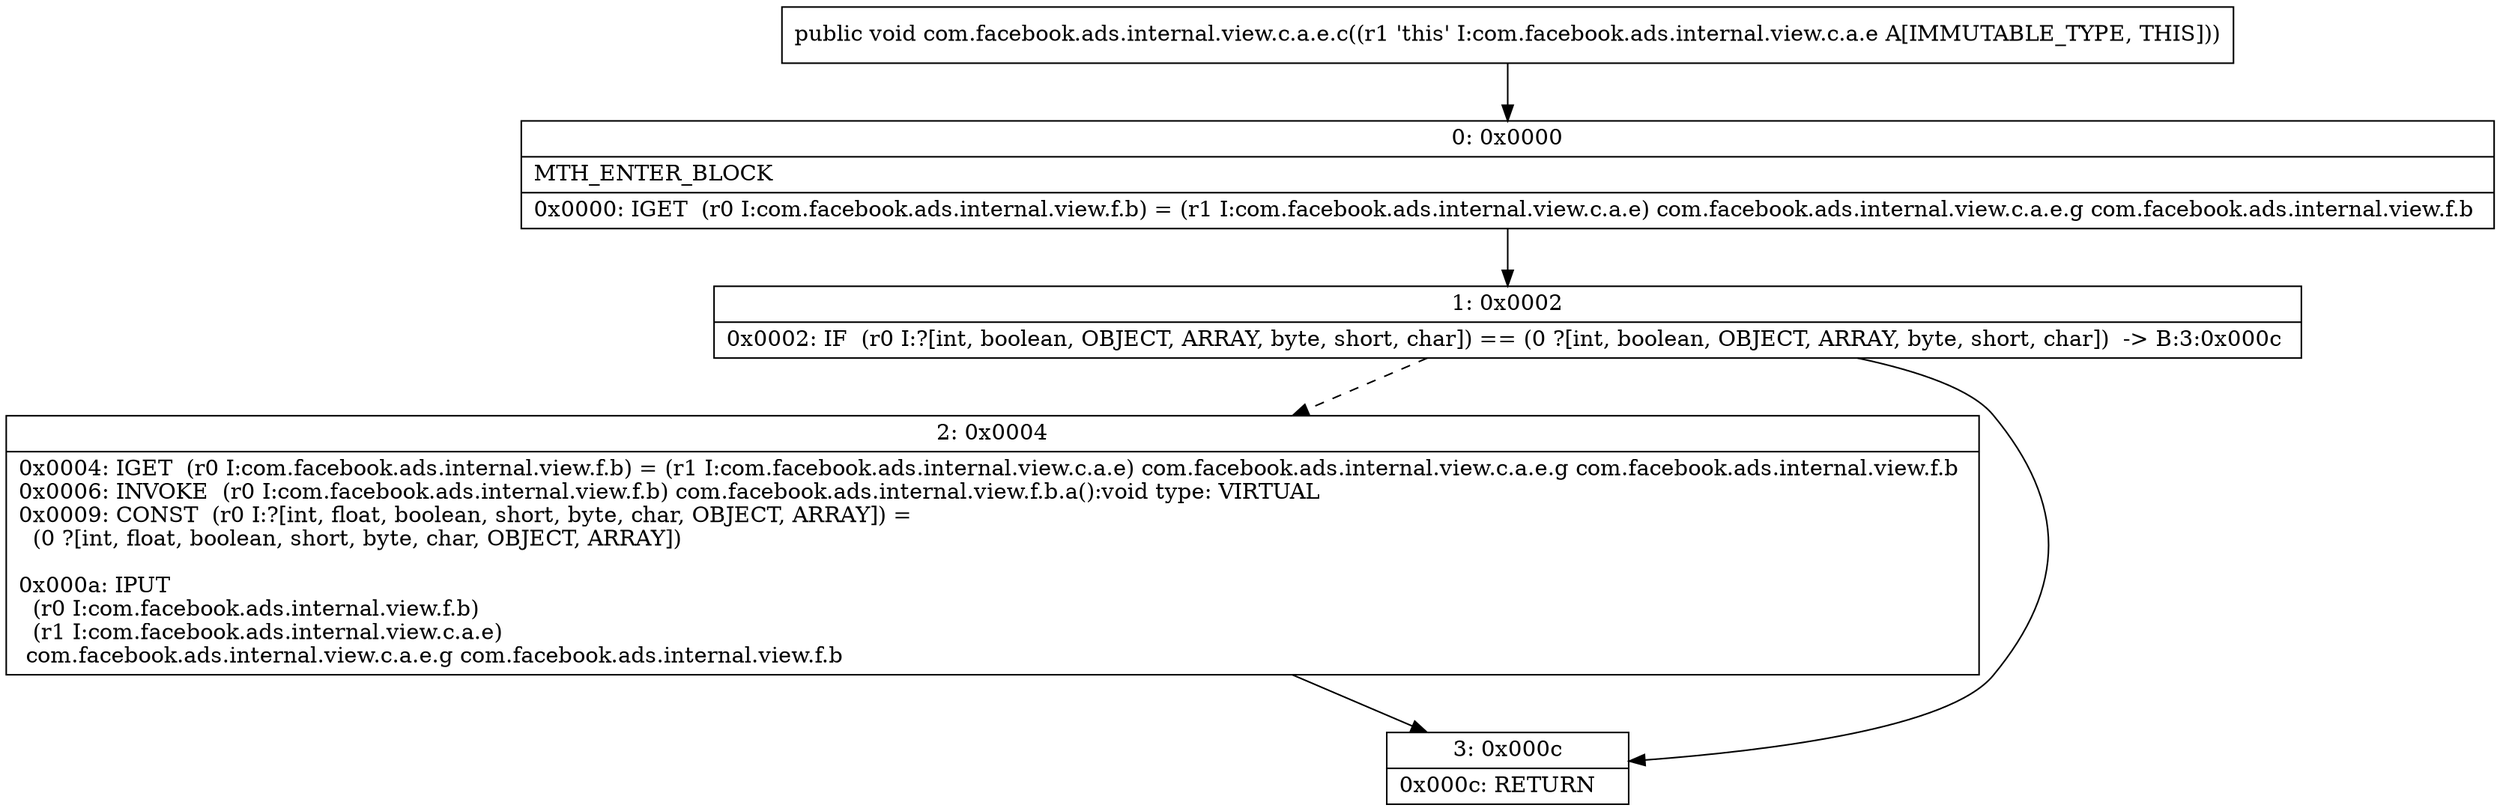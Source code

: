 digraph "CFG forcom.facebook.ads.internal.view.c.a.e.c()V" {
Node_0 [shape=record,label="{0\:\ 0x0000|MTH_ENTER_BLOCK\l|0x0000: IGET  (r0 I:com.facebook.ads.internal.view.f.b) = (r1 I:com.facebook.ads.internal.view.c.a.e) com.facebook.ads.internal.view.c.a.e.g com.facebook.ads.internal.view.f.b \l}"];
Node_1 [shape=record,label="{1\:\ 0x0002|0x0002: IF  (r0 I:?[int, boolean, OBJECT, ARRAY, byte, short, char]) == (0 ?[int, boolean, OBJECT, ARRAY, byte, short, char])  \-\> B:3:0x000c \l}"];
Node_2 [shape=record,label="{2\:\ 0x0004|0x0004: IGET  (r0 I:com.facebook.ads.internal.view.f.b) = (r1 I:com.facebook.ads.internal.view.c.a.e) com.facebook.ads.internal.view.c.a.e.g com.facebook.ads.internal.view.f.b \l0x0006: INVOKE  (r0 I:com.facebook.ads.internal.view.f.b) com.facebook.ads.internal.view.f.b.a():void type: VIRTUAL \l0x0009: CONST  (r0 I:?[int, float, boolean, short, byte, char, OBJECT, ARRAY]) = \l  (0 ?[int, float, boolean, short, byte, char, OBJECT, ARRAY])\l \l0x000a: IPUT  \l  (r0 I:com.facebook.ads.internal.view.f.b)\l  (r1 I:com.facebook.ads.internal.view.c.a.e)\l com.facebook.ads.internal.view.c.a.e.g com.facebook.ads.internal.view.f.b \l}"];
Node_3 [shape=record,label="{3\:\ 0x000c|0x000c: RETURN   \l}"];
MethodNode[shape=record,label="{public void com.facebook.ads.internal.view.c.a.e.c((r1 'this' I:com.facebook.ads.internal.view.c.a.e A[IMMUTABLE_TYPE, THIS])) }"];
MethodNode -> Node_0;
Node_0 -> Node_1;
Node_1 -> Node_2[style=dashed];
Node_1 -> Node_3;
Node_2 -> Node_3;
}

